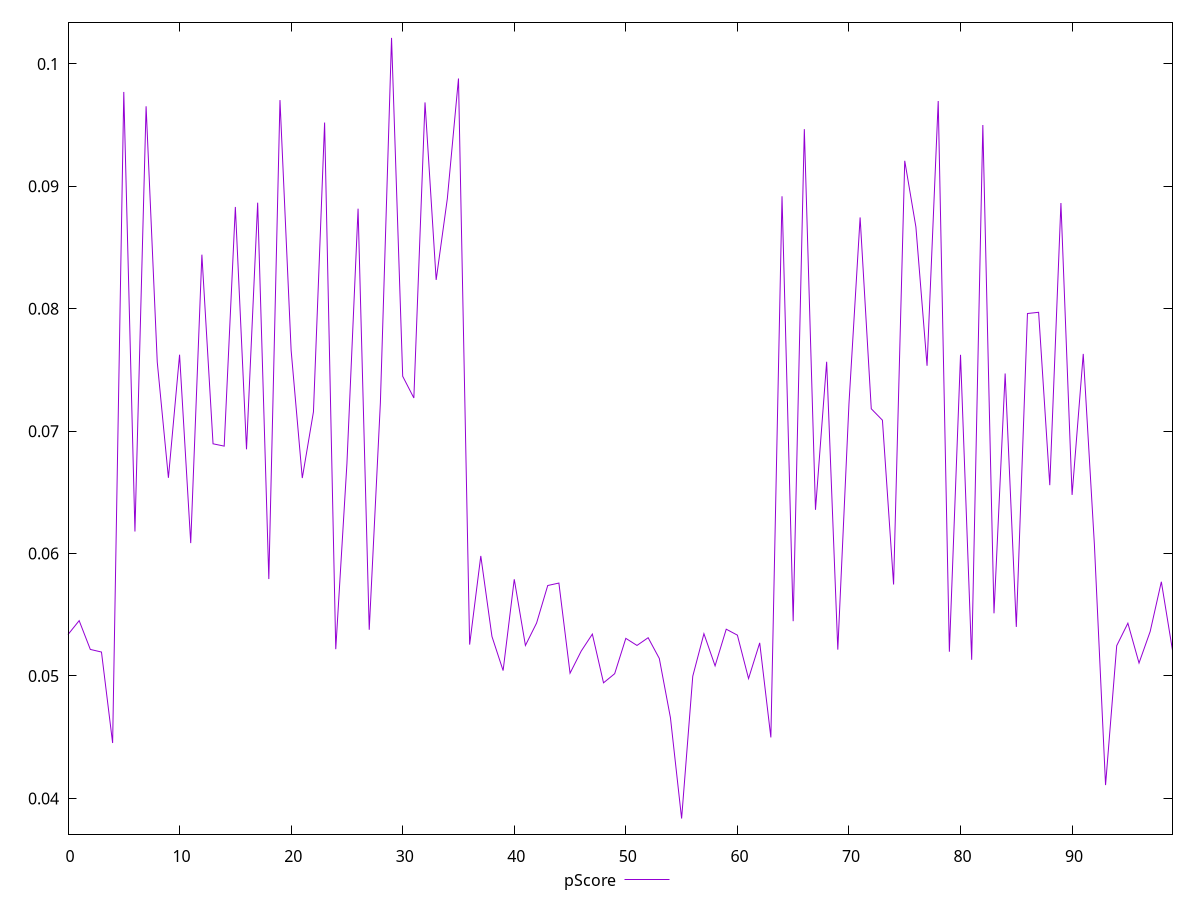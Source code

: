 reset

$pScore <<EOF
0 0.05338294701420554
1 0.054519807672042564
2 0.05216924742658485
3 0.051954850361835725
4 0.04452449426208688
5 0.09770694023257043
6 0.061796932600618804
7 0.09653509920468717
8 0.07564213841103784
9 0.06618440859508429
10 0.07624180442815115
11 0.060853414918654314
12 0.08441589361308466
13 0.06896591553826437
14 0.06877548348249685
15 0.08831404454548353
16 0.0685154973048473
17 0.08866062422850068
18 0.057919087799752356
19 0.097040404962771
20 0.07659910330058328
21 0.06616878837352314
22 0.07157560803087404
23 0.09520622281241597
24 0.05218683189982398
25 0.0673318202610847
26 0.08817403073298447
27 0.053772603143216524
28 0.07231848447738631
29 0.10212197974026727
30 0.0744806224500203
31 0.07270883596045796
32 0.0968535041610416
33 0.08235374636497805
34 0.08898660996479746
35 0.0988049078770894
36 0.05256272748773805
37 0.05980618204439403
38 0.05322758950386858
39 0.050440547464815466
40 0.057897547113541614
41 0.05249270902339398
42 0.05432422910052359
43 0.05738854801214166
44 0.05759046490470299
45 0.05022663216066303
46 0.05203262861843688
47 0.05342005175273884
48 0.04944007636327474
49 0.05018569601787748
50 0.05307257785798919
51 0.05249426323662498
52 0.05312548949832263
53 0.05143194881553703
54 0.04658384352935957
55 0.038355814093253615
56 0.049982166639689796
57 0.05345360199235699
58 0.05082680425610786
59 0.05382034933055363
60 0.05333452706188441
61 0.04978799236648307
62 0.05270518213231917
63 0.044979738931838265
64 0.08918667469679231
65 0.054474320048476244
66 0.09467120608298885
67 0.06357352765767799
68 0.0756649288098229
69 0.05214918946166586
70 0.07222783458010174
71 0.08745852966361789
72 0.07182532963126115
73 0.07089423662437122
74 0.057470060311947346
75 0.0920845909028769
76 0.08668033804057695
77 0.07533798348273085
78 0.09696848725819246
79 0.05198330015767194
80 0.07623506997559515
81 0.05132353076243029
82 0.09500857145951858
83 0.05511739474722427
84 0.07470664616051115
85 0.05400807977403099
86 0.07960808356166466
87 0.07970789210786577
88 0.06558709180517525
89 0.08863560425184586
90 0.06478909135260752
91 0.07630721210694602
92 0.0607239782257224
93 0.0410875112207188
94 0.05247411212928671
95 0.05430988210934806
96 0.05105756156486796
97 0.05363499175989389
98 0.05769631964288091
99 0.05209364588458659
EOF

set key outside below
set xrange [0:99]
set yrange [0.03708049078031334:0.10339730305320755]
set trange [0.03708049078031334:0.10339730305320755]
set terminal svg size 640, 500 enhanced background rgb 'white'
set output "reprap/interactive/samples/pages+cached+noexternal+nomedia+nocss+nojs/pScore/values.svg"

plot $pScore title "pScore" with line

reset
